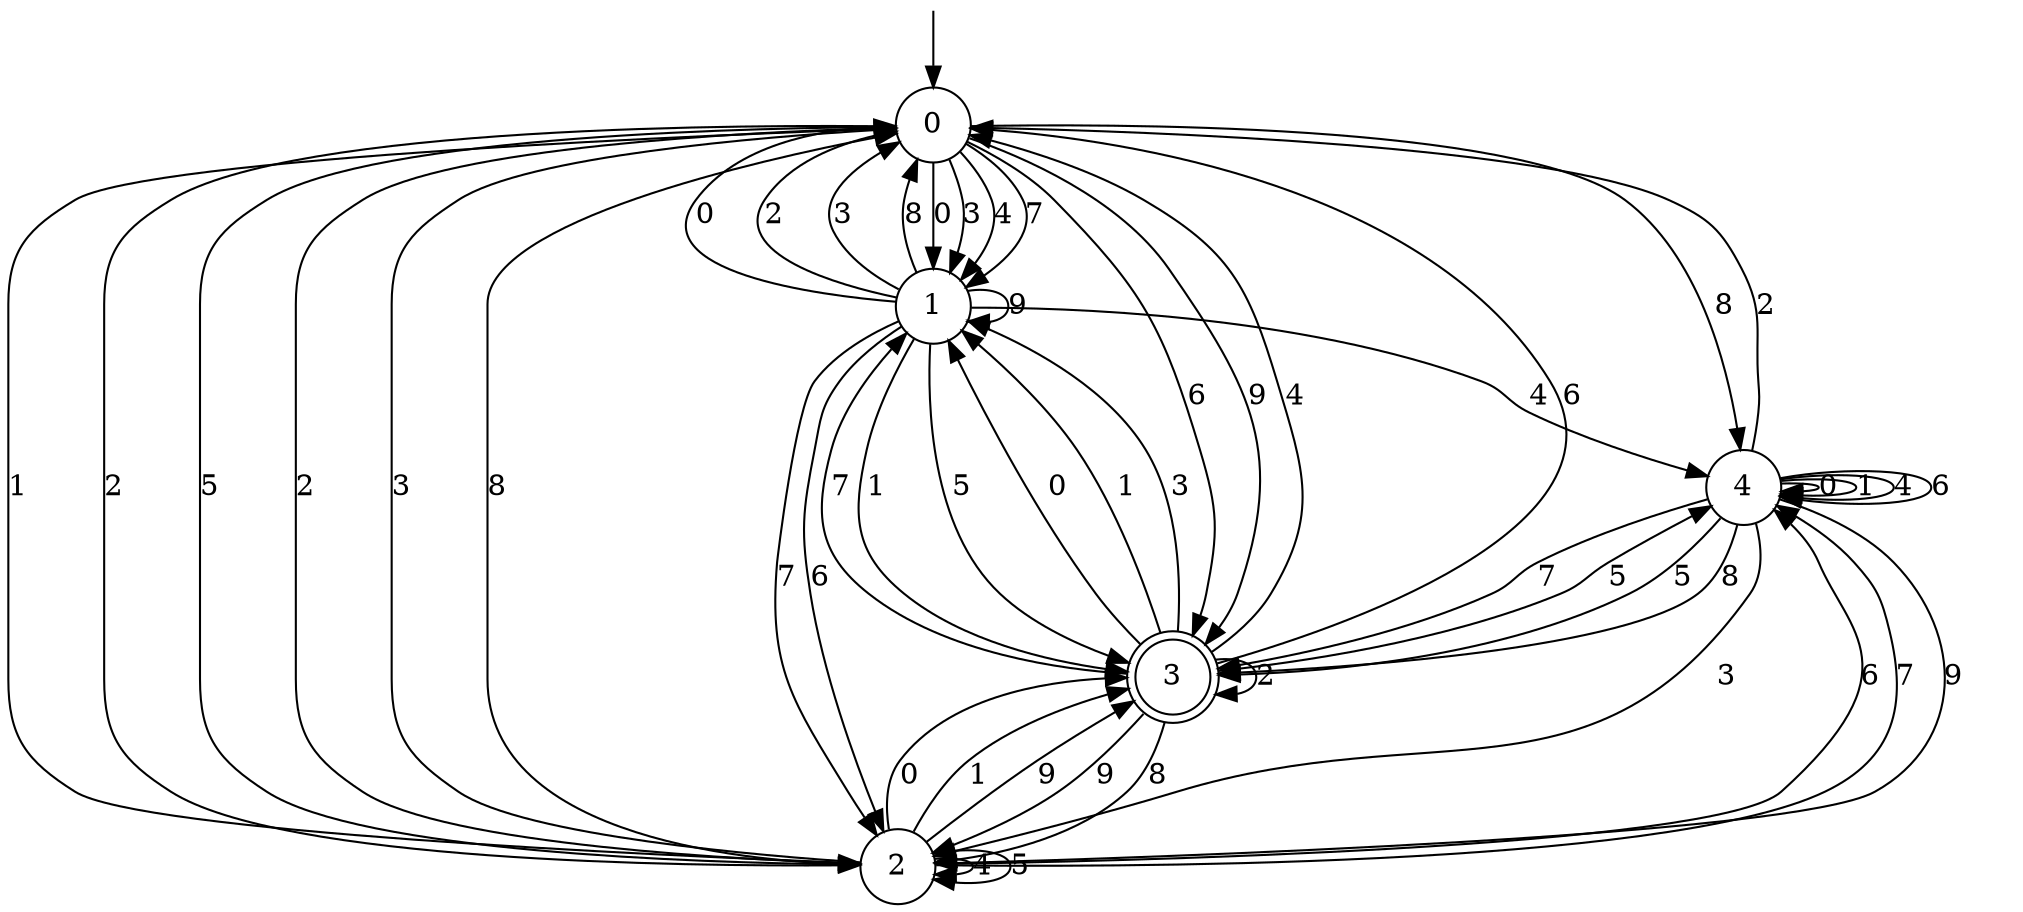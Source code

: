 digraph g {

	s0 [shape="circle" label="0"];
	s1 [shape="circle" label="1"];
	s2 [shape="circle" label="2"];
	s3 [shape="doublecircle" label="3"];
	s4 [shape="circle" label="4"];
	s0 -> s1 [label="0"];
	s0 -> s2 [label="1"];
	s0 -> s2 [label="2"];
	s0 -> s1 [label="3"];
	s0 -> s1 [label="4"];
	s0 -> s2 [label="5"];
	s0 -> s3 [label="6"];
	s0 -> s1 [label="7"];
	s0 -> s4 [label="8"];
	s0 -> s3 [label="9"];
	s1 -> s0 [label="0"];
	s1 -> s3 [label="1"];
	s1 -> s0 [label="2"];
	s1 -> s0 [label="3"];
	s1 -> s4 [label="4"];
	s1 -> s3 [label="5"];
	s1 -> s2 [label="6"];
	s1 -> s2 [label="7"];
	s1 -> s0 [label="8"];
	s1 -> s1 [label="9"];
	s2 -> s3 [label="0"];
	s2 -> s3 [label="1"];
	s2 -> s0 [label="2"];
	s2 -> s0 [label="3"];
	s2 -> s2 [label="4"];
	s2 -> s2 [label="5"];
	s2 -> s4 [label="6"];
	s2 -> s4 [label="7"];
	s2 -> s0 [label="8"];
	s2 -> s3 [label="9"];
	s3 -> s1 [label="0"];
	s3 -> s1 [label="1"];
	s3 -> s3 [label="2"];
	s3 -> s1 [label="3"];
	s3 -> s0 [label="4"];
	s3 -> s4 [label="5"];
	s3 -> s0 [label="6"];
	s3 -> s1 [label="7"];
	s3 -> s2 [label="8"];
	s3 -> s2 [label="9"];
	s4 -> s4 [label="0"];
	s4 -> s4 [label="1"];
	s4 -> s0 [label="2"];
	s4 -> s2 [label="3"];
	s4 -> s4 [label="4"];
	s4 -> s3 [label="5"];
	s4 -> s4 [label="6"];
	s4 -> s3 [label="7"];
	s4 -> s3 [label="8"];
	s4 -> s2 [label="9"];

__start0 [label="" shape="none" width="0" height="0"];
__start0 -> s0;

}
